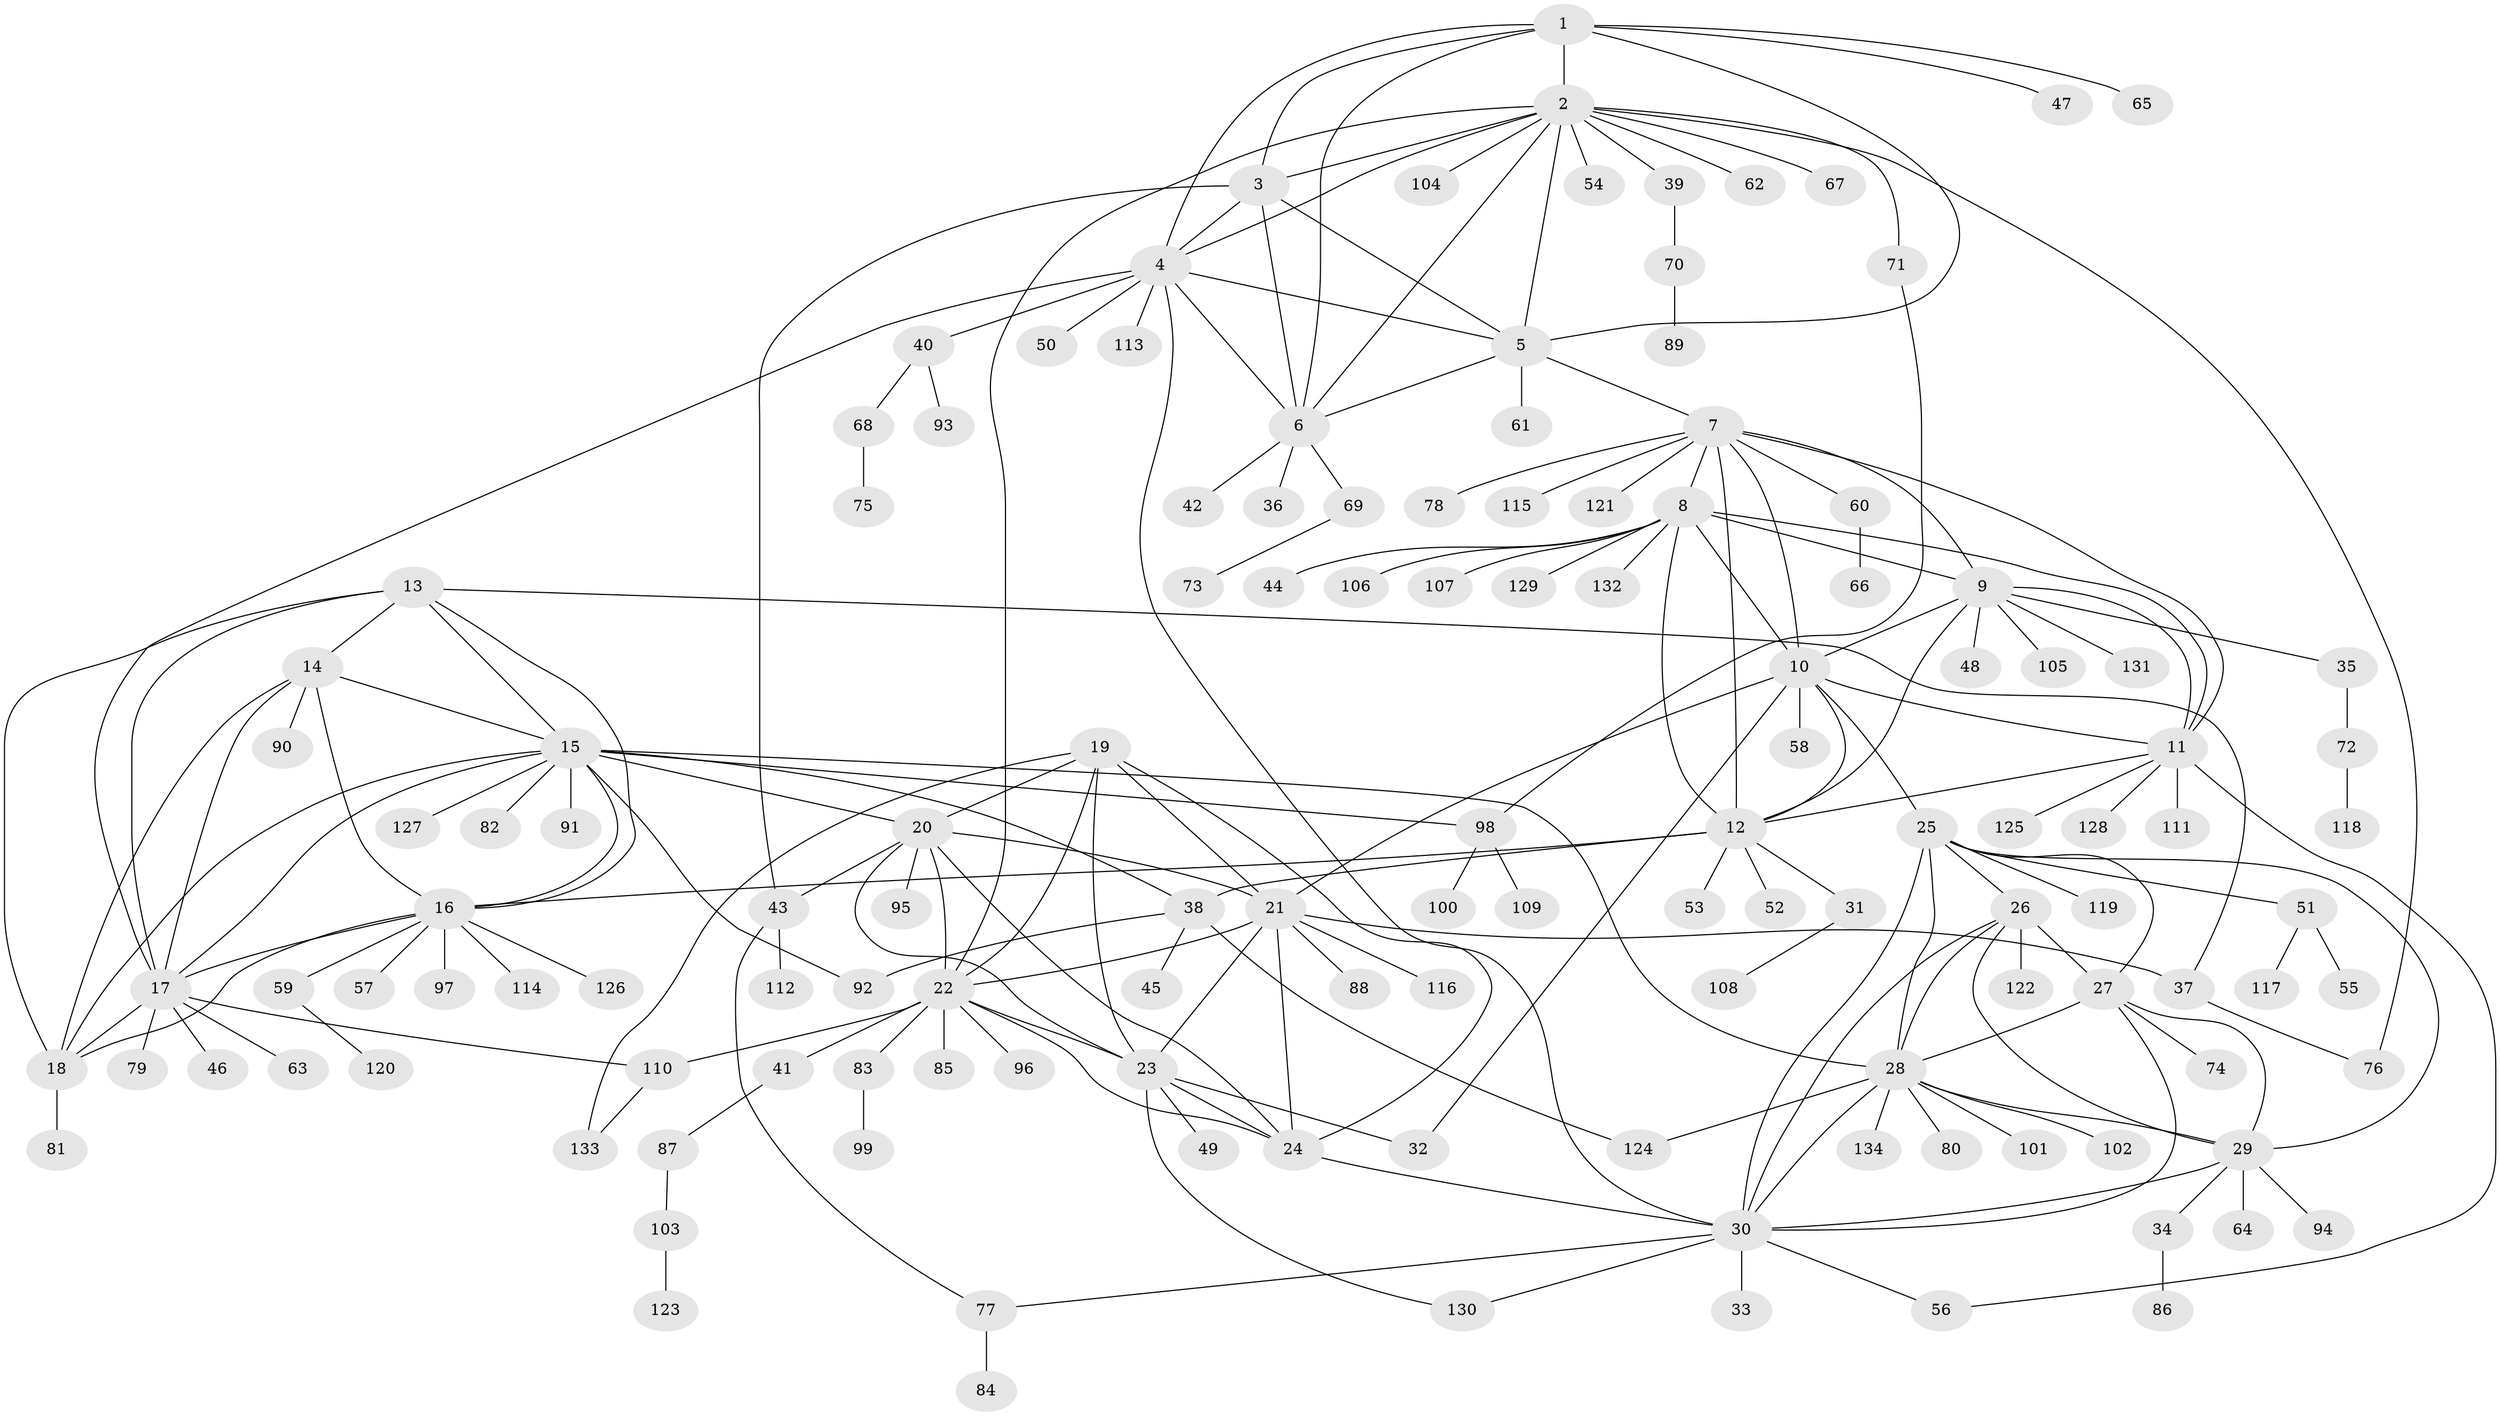 // coarse degree distribution, {6: 0.04807692307692308, 15: 0.009615384615384616, 7: 0.028846153846153848, 8: 0.019230769230769232, 13: 0.009615384615384616, 12: 0.019230769230769232, 10: 0.019230769230769232, 9: 0.028846153846153848, 3: 0.057692307692307696, 1: 0.625, 2: 0.125, 5: 0.009615384615384616}
// Generated by graph-tools (version 1.1) at 2025/42/03/06/25 10:42:14]
// undirected, 134 vertices, 202 edges
graph export_dot {
graph [start="1"]
  node [color=gray90,style=filled];
  1;
  2;
  3;
  4;
  5;
  6;
  7;
  8;
  9;
  10;
  11;
  12;
  13;
  14;
  15;
  16;
  17;
  18;
  19;
  20;
  21;
  22;
  23;
  24;
  25;
  26;
  27;
  28;
  29;
  30;
  31;
  32;
  33;
  34;
  35;
  36;
  37;
  38;
  39;
  40;
  41;
  42;
  43;
  44;
  45;
  46;
  47;
  48;
  49;
  50;
  51;
  52;
  53;
  54;
  55;
  56;
  57;
  58;
  59;
  60;
  61;
  62;
  63;
  64;
  65;
  66;
  67;
  68;
  69;
  70;
  71;
  72;
  73;
  74;
  75;
  76;
  77;
  78;
  79;
  80;
  81;
  82;
  83;
  84;
  85;
  86;
  87;
  88;
  89;
  90;
  91;
  92;
  93;
  94;
  95;
  96;
  97;
  98;
  99;
  100;
  101;
  102;
  103;
  104;
  105;
  106;
  107;
  108;
  109;
  110;
  111;
  112;
  113;
  114;
  115;
  116;
  117;
  118;
  119;
  120;
  121;
  122;
  123;
  124;
  125;
  126;
  127;
  128;
  129;
  130;
  131;
  132;
  133;
  134;
  1 -- 2;
  1 -- 3;
  1 -- 4;
  1 -- 5;
  1 -- 6;
  1 -- 47;
  1 -- 65;
  2 -- 3;
  2 -- 4;
  2 -- 5;
  2 -- 6;
  2 -- 22;
  2 -- 39;
  2 -- 54;
  2 -- 62;
  2 -- 67;
  2 -- 71;
  2 -- 76;
  2 -- 104;
  3 -- 4;
  3 -- 5;
  3 -- 6;
  3 -- 43;
  4 -- 5;
  4 -- 6;
  4 -- 17;
  4 -- 30;
  4 -- 40;
  4 -- 50;
  4 -- 113;
  5 -- 6;
  5 -- 7;
  5 -- 61;
  6 -- 36;
  6 -- 42;
  6 -- 69;
  7 -- 8;
  7 -- 9;
  7 -- 10;
  7 -- 11;
  7 -- 12;
  7 -- 60;
  7 -- 78;
  7 -- 115;
  7 -- 121;
  8 -- 9;
  8 -- 10;
  8 -- 11;
  8 -- 12;
  8 -- 44;
  8 -- 106;
  8 -- 107;
  8 -- 129;
  8 -- 132;
  9 -- 10;
  9 -- 11;
  9 -- 12;
  9 -- 35;
  9 -- 48;
  9 -- 105;
  9 -- 131;
  10 -- 11;
  10 -- 12;
  10 -- 21;
  10 -- 25;
  10 -- 32;
  10 -- 58;
  11 -- 12;
  11 -- 56;
  11 -- 111;
  11 -- 125;
  11 -- 128;
  12 -- 16;
  12 -- 31;
  12 -- 38;
  12 -- 52;
  12 -- 53;
  13 -- 14;
  13 -- 15;
  13 -- 16;
  13 -- 17;
  13 -- 18;
  13 -- 37;
  14 -- 15;
  14 -- 16;
  14 -- 17;
  14 -- 18;
  14 -- 90;
  15 -- 16;
  15 -- 17;
  15 -- 18;
  15 -- 20;
  15 -- 28;
  15 -- 38;
  15 -- 82;
  15 -- 91;
  15 -- 92;
  15 -- 98;
  15 -- 127;
  16 -- 17;
  16 -- 18;
  16 -- 57;
  16 -- 59;
  16 -- 97;
  16 -- 114;
  16 -- 126;
  17 -- 18;
  17 -- 46;
  17 -- 63;
  17 -- 79;
  17 -- 110;
  18 -- 81;
  19 -- 20;
  19 -- 21;
  19 -- 22;
  19 -- 23;
  19 -- 24;
  19 -- 133;
  20 -- 21;
  20 -- 22;
  20 -- 23;
  20 -- 24;
  20 -- 43;
  20 -- 95;
  21 -- 22;
  21 -- 23;
  21 -- 24;
  21 -- 37;
  21 -- 88;
  21 -- 116;
  22 -- 23;
  22 -- 24;
  22 -- 41;
  22 -- 83;
  22 -- 85;
  22 -- 96;
  22 -- 110;
  23 -- 24;
  23 -- 32;
  23 -- 49;
  23 -- 130;
  24 -- 30;
  25 -- 26;
  25 -- 27;
  25 -- 28;
  25 -- 29;
  25 -- 30;
  25 -- 51;
  25 -- 119;
  26 -- 27;
  26 -- 28;
  26 -- 29;
  26 -- 30;
  26 -- 122;
  27 -- 28;
  27 -- 29;
  27 -- 30;
  27 -- 74;
  28 -- 29;
  28 -- 30;
  28 -- 80;
  28 -- 101;
  28 -- 102;
  28 -- 124;
  28 -- 134;
  29 -- 30;
  29 -- 34;
  29 -- 64;
  29 -- 94;
  30 -- 33;
  30 -- 56;
  30 -- 77;
  30 -- 130;
  31 -- 108;
  34 -- 86;
  35 -- 72;
  37 -- 76;
  38 -- 45;
  38 -- 92;
  38 -- 124;
  39 -- 70;
  40 -- 68;
  40 -- 93;
  41 -- 87;
  43 -- 77;
  43 -- 112;
  51 -- 55;
  51 -- 117;
  59 -- 120;
  60 -- 66;
  68 -- 75;
  69 -- 73;
  70 -- 89;
  71 -- 98;
  72 -- 118;
  77 -- 84;
  83 -- 99;
  87 -- 103;
  98 -- 100;
  98 -- 109;
  103 -- 123;
  110 -- 133;
}
